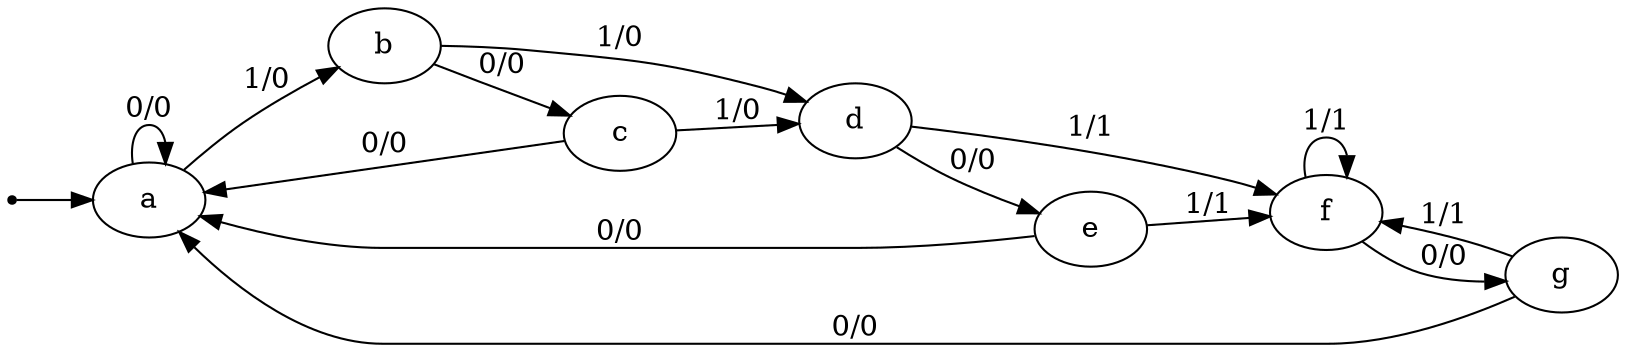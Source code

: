 digraph STG {
   rankdir=LR;

   INIT [shape=point];
   a [label="a"];
   b [label="b"];
   c [label="c"];
   d [label="d"];
   e [label="e"];
   f [label="f"];
   g [label="g"];

   INIT -> a;
   a -> a [label="0/0"];
   a -> b [label="1/0"];
   b -> c [label="0/0"];
   b -> d [label="1/0"];
   c -> a [label="0/0"];
   c -> d [label="1/0"];
   d -> e [label="0/0"];
   d -> f [label="1/1"];
   e -> a [label="0/0"];
   e -> f [label="1/1"];
   f -> g [label="0/0"];
   f -> f [label="1/1"];
   g -> a [label="0/0"];
   g -> f [label="1/1"];
}
